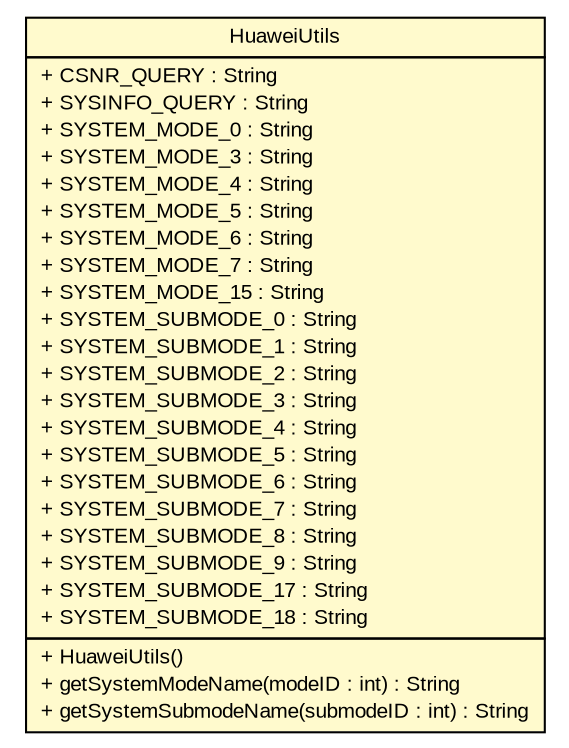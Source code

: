 #!/usr/local/bin/dot
#
# Class diagram 
# Generated by UMLGraph version R5_6 (http://www.umlgraph.org/)
#

digraph G {
	edge [fontname="arial",fontsize=10,labelfontname="arial",labelfontsize=10];
	node [fontname="arial",fontsize=10,shape=plaintext];
	nodesep=0.25;
	ranksep=0.5;
	// de.fhg.fit.biomos.sensorplatform.util.HuaweiUtils
	c3890 [label=<<table title="de.fhg.fit.biomos.sensorplatform.util.HuaweiUtils" border="0" cellborder="1" cellspacing="0" cellpadding="2" port="p" bgcolor="lemonChiffon" href="./HuaweiUtils.html">
		<tr><td><table border="0" cellspacing="0" cellpadding="1">
<tr><td align="center" balign="center"> HuaweiUtils </td></tr>
		</table></td></tr>
		<tr><td><table border="0" cellspacing="0" cellpadding="1">
<tr><td align="left" balign="left"> + CSNR_QUERY : String </td></tr>
<tr><td align="left" balign="left"> + SYSINFO_QUERY : String </td></tr>
<tr><td align="left" balign="left"> + SYSTEM_MODE_0 : String </td></tr>
<tr><td align="left" balign="left"> + SYSTEM_MODE_3 : String </td></tr>
<tr><td align="left" balign="left"> + SYSTEM_MODE_4 : String </td></tr>
<tr><td align="left" balign="left"> + SYSTEM_MODE_5 : String </td></tr>
<tr><td align="left" balign="left"> + SYSTEM_MODE_6 : String </td></tr>
<tr><td align="left" balign="left"> + SYSTEM_MODE_7 : String </td></tr>
<tr><td align="left" balign="left"> + SYSTEM_MODE_15 : String </td></tr>
<tr><td align="left" balign="left"> + SYSTEM_SUBMODE_0 : String </td></tr>
<tr><td align="left" balign="left"> + SYSTEM_SUBMODE_1 : String </td></tr>
<tr><td align="left" balign="left"> + SYSTEM_SUBMODE_2 : String </td></tr>
<tr><td align="left" balign="left"> + SYSTEM_SUBMODE_3 : String </td></tr>
<tr><td align="left" balign="left"> + SYSTEM_SUBMODE_4 : String </td></tr>
<tr><td align="left" balign="left"> + SYSTEM_SUBMODE_5 : String </td></tr>
<tr><td align="left" balign="left"> + SYSTEM_SUBMODE_6 : String </td></tr>
<tr><td align="left" balign="left"> + SYSTEM_SUBMODE_7 : String </td></tr>
<tr><td align="left" balign="left"> + SYSTEM_SUBMODE_8 : String </td></tr>
<tr><td align="left" balign="left"> + SYSTEM_SUBMODE_9 : String </td></tr>
<tr><td align="left" balign="left"> + SYSTEM_SUBMODE_17 : String </td></tr>
<tr><td align="left" balign="left"> + SYSTEM_SUBMODE_18 : String </td></tr>
		</table></td></tr>
		<tr><td><table border="0" cellspacing="0" cellpadding="1">
<tr><td align="left" balign="left"> + HuaweiUtils() </td></tr>
<tr><td align="left" balign="left"> + getSystemModeName(modeID : int) : String </td></tr>
<tr><td align="left" balign="left"> + getSystemSubmodeName(submodeID : int) : String </td></tr>
		</table></td></tr>
		</table>>, URL="./HuaweiUtils.html", fontname="arial", fontcolor="black", fontsize=10.0];
}

